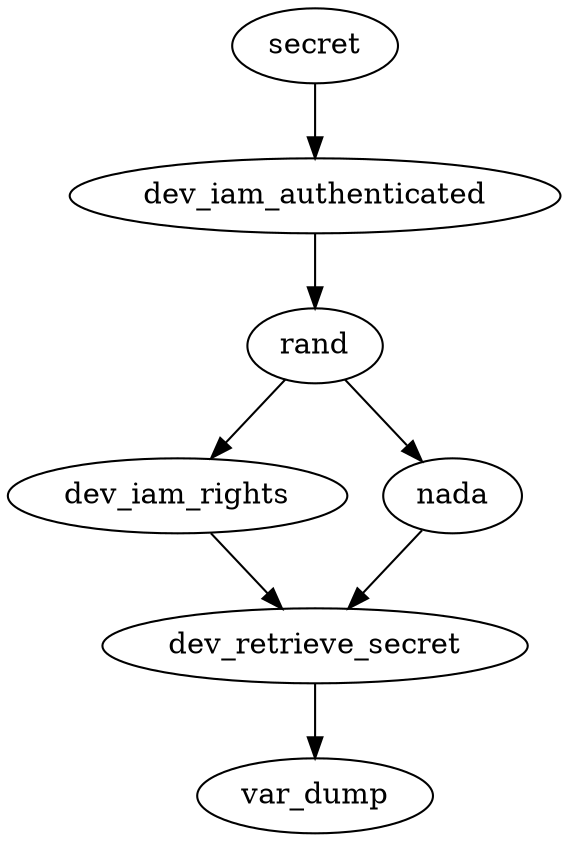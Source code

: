 
digraph callgraph {
ordering=out;
node_e4ae522333ac13d4f0c8c9ae30c112e60247710b5f11989c0b354a0b1a2bfec0 [label="dev_iam_authenticated"];
node_1c1c65e8f2de96f1f1dd8a3b574871477a13cc8fbd46b591e988206170735238 [label="rand"];
node_b1a122a4b0ec9713929cecb5d1a55f35c7cc1698bd4c66cbfc99a8c76f4ee601 [label="dev_iam_rights"];
node_41a698236b03374cdbd35a09c76cdea4caef37d4d202f18d3855250424ce98d0 [label="nada"];
node_ef637ef93276613ef8cbe3a2030883fe375ddbc35756cf7f338910e259753119 [label="dev_retrieve_secret"];
node_202f6e8c6bdcec894c78283729028cf720034f7605f720bd58db6767c2bb0c21 [label="var_dump"];
node_2bb80d537b1da3e38bd30361aa855686bde0eacd7162fef6a25fe97bf527a25b [label="secret"];
node_e4ae522333ac13d4f0c8c9ae30c112e60247710b5f11989c0b354a0b1a2bfec0->node_1c1c65e8f2de96f1f1dd8a3b574871477a13cc8fbd46b591e988206170735238
node_1c1c65e8f2de96f1f1dd8a3b574871477a13cc8fbd46b591e988206170735238->node_b1a122a4b0ec9713929cecb5d1a55f35c7cc1698bd4c66cbfc99a8c76f4ee601
node_1c1c65e8f2de96f1f1dd8a3b574871477a13cc8fbd46b591e988206170735238->node_41a698236b03374cdbd35a09c76cdea4caef37d4d202f18d3855250424ce98d0
node_b1a122a4b0ec9713929cecb5d1a55f35c7cc1698bd4c66cbfc99a8c76f4ee601->node_ef637ef93276613ef8cbe3a2030883fe375ddbc35756cf7f338910e259753119
node_41a698236b03374cdbd35a09c76cdea4caef37d4d202f18d3855250424ce98d0->node_ef637ef93276613ef8cbe3a2030883fe375ddbc35756cf7f338910e259753119
node_ef637ef93276613ef8cbe3a2030883fe375ddbc35756cf7f338910e259753119->node_202f6e8c6bdcec894c78283729028cf720034f7605f720bd58db6767c2bb0c21
node_2bb80d537b1da3e38bd30361aa855686bde0eacd7162fef6a25fe97bf527a25b->node_e4ae522333ac13d4f0c8c9ae30c112e60247710b5f11989c0b354a0b1a2bfec0


}

